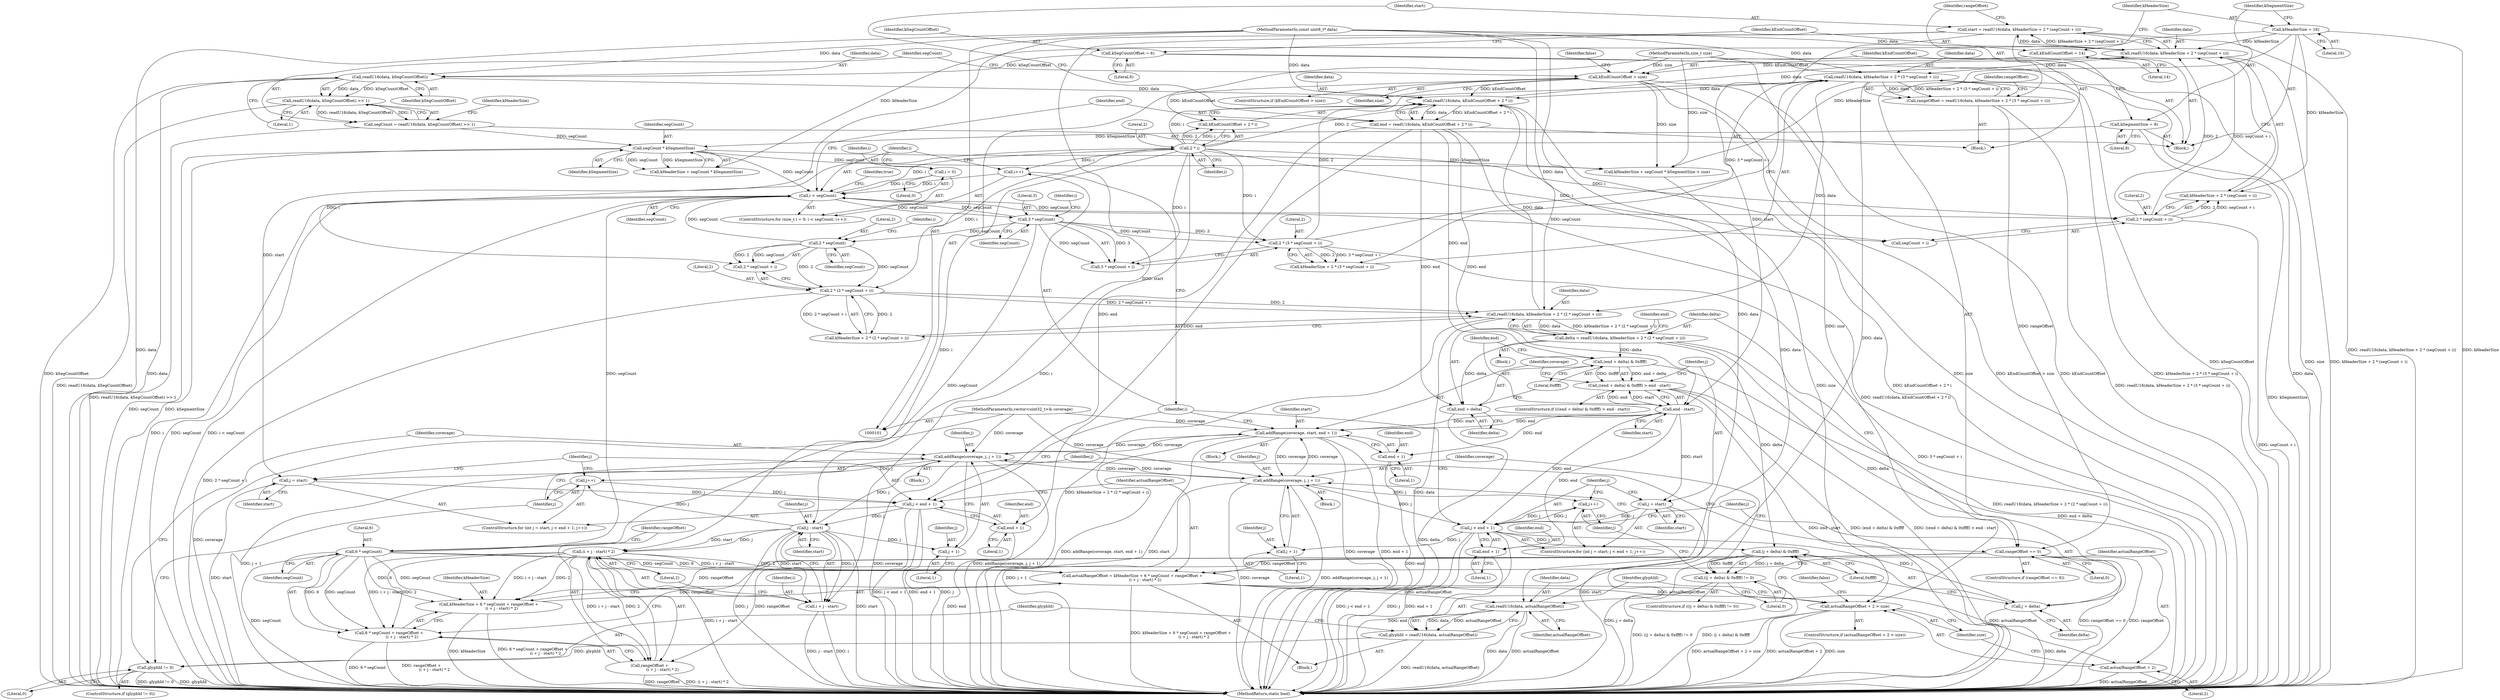 digraph "1_Android_ca8ac8acdad662230ae37998c6c4091bb39402b6_1@integer" {
"1000170" [label="(Call,start = readU16(data, kHeaderSize + 2 * (segCount + i)))"];
"1000172" [label="(Call,readU16(data, kHeaderSize + 2 * (segCount + i)))"];
"1000162" [label="(Call,readU16(data, kEndCountOffset + 2 * i))"];
"1000184" [label="(Call,readU16(data, kHeaderSize + 2 * (3 * segCount + i)))"];
"1000103" [label="(MethodParameterIn,const uint8_t* data)"];
"1000188" [label="(Call,2 * (3 * segCount + i))"];
"1000191" [label="(Call,3 * segCount)"];
"1000153" [label="(Call,i < segCount)"];
"1000150" [label="(Call,i = 0)"];
"1000156" [label="(Call,i++)"];
"1000166" [label="(Call,2 * i)"];
"1000141" [label="(Call,segCount * kSegmentSize)"];
"1000130" [label="(Call,segCount = readU16(data, kSegCountOffset) >> 1)"];
"1000132" [label="(Call,readU16(data, kSegCountOffset) >> 1)"];
"1000133" [label="(Call,readU16(data, kSegCountOffset))"];
"1000107" [label="(Call,kSegCountOffset = 6)"];
"1000119" [label="(Call,kSegmentSize = 8)"];
"1000282" [label="(Call,6 * segCount)"];
"1000210" [label="(Call,2 * segCount)"];
"1000306" [label="(Call,readU16(data, actualRangeOffset))"];
"1000277" [label="(Call,actualRangeOffset = kHeaderSize + 6 * segCount + rangeOffset +\n                     (i + j - start) * 2)"];
"1000196" [label="(Call,rangeOffset == 0)"];
"1000182" [label="(Call,rangeOffset = readU16(data, kHeaderSize + 2 * (3 * segCount + i)))"];
"1000287" [label="(Call,(i + j - start) * 2)"];
"1000290" [label="(Call,j - start)"];
"1000268" [label="(Call,j < end + 1)"];
"1000273" [label="(Call,j++)"];
"1000314" [label="(Call,addRange(coverage, j, j + 1))"];
"1000225" [label="(Call,addRange(coverage, start, end + 1))"];
"1000255" [label="(Call,addRange(coverage, j, j + 1))"];
"1000102" [label="(MethodParameterIn,vector<uint32_t>& coverage)"];
"1000238" [label="(Call,j < end + 1)"];
"1000235" [label="(Call,j = start)"];
"1000221" [label="(Call,end - start)"];
"1000160" [label="(Call,end = readU16(data, kEndCountOffset + 2 * i))"];
"1000170" [label="(Call,start = readU16(data, kHeaderSize + 2 * (segCount + i)))"];
"1000243" [label="(Call,j++)"];
"1000265" [label="(Call,j = start)"];
"1000203" [label="(Call,readU16(data, kHeaderSize + 2 * (2 * segCount + i)))"];
"1000207" [label="(Call,2 * (2 * segCount + i))"];
"1000123" [label="(Call,kEndCountOffset > size)"];
"1000111" [label="(Call,kEndCountOffset = 14)"];
"1000104" [label="(MethodParameterIn,size_t size)"];
"1000115" [label="(Call,kHeaderSize = 16)"];
"1000176" [label="(Call,2 * (segCount + i))"];
"1000215" [label="(Call,((end + delta) & 0xffff) > end - start)"];
"1000248" [label="(Call,(j + delta) & 0xffff)"];
"1000247" [label="(Call,((j + delta) & 0xffff) != 0)"];
"1000249" [label="(Call,j + delta)"];
"1000258" [label="(Call,j + 1)"];
"1000295" [label="(Call,actualRangeOffset + 2 > size)"];
"1000296" [label="(Call,actualRangeOffset + 2)"];
"1000216" [label="(Call,(end + delta) & 0xffff)"];
"1000217" [label="(Call,end + delta)"];
"1000270" [label="(Call,end + 1)"];
"1000279" [label="(Call,kHeaderSize + 6 * segCount + rangeOffset +\n                     (i + j - start) * 2)"];
"1000281" [label="(Call,6 * segCount + rangeOffset +\n                     (i + j - start) * 2)"];
"1000285" [label="(Call,rangeOffset +\n                     (i + j - start) * 2)"];
"1000201" [label="(Call,delta = readU16(data, kHeaderSize + 2 * (2 * segCount + i)))"];
"1000304" [label="(Call,glyphId = readU16(data, actualRangeOffset))"];
"1000310" [label="(Call,glyphId != 0)"];
"1000288" [label="(Call,i + j - start)"];
"1000317" [label="(Call,j + 1)"];
"1000228" [label="(Call,end + 1)"];
"1000240" [label="(Call,end + 1)"];
"1000281" [label="(Call,6 * segCount + rangeOffset +\n                     (i + j - start) * 2)"];
"1000321" [label="(Identifier,true)"];
"1000222" [label="(Identifier,end)"];
"1000273" [label="(Call,j++)"];
"1000188" [label="(Call,2 * (3 * segCount + i))"];
"1000312" [label="(Literal,0)"];
"1000240" [label="(Call,end + 1)"];
"1000116" [label="(Identifier,kHeaderSize)"];
"1000192" [label="(Literal,3)"];
"1000183" [label="(Identifier,rangeOffset)"];
"1000266" [label="(Identifier,j)"];
"1000205" [label="(Call,kHeaderSize + 2 * (2 * segCount + i))"];
"1000219" [label="(Identifier,delta)"];
"1000291" [label="(Identifier,j)"];
"1000199" [label="(Block,)"];
"1000310" [label="(Call,glyphId != 0)"];
"1000194" [label="(Identifier,i)"];
"1000186" [label="(Call,kHeaderSize + 2 * (3 * segCount + i))"];
"1000109" [label="(Literal,6)"];
"1000285" [label="(Call,rangeOffset +\n                     (i + j - start) * 2)"];
"1000105" [label="(Block,)"];
"1000235" [label="(Call,j = start)"];
"1000125" [label="(Identifier,size)"];
"1000257" [label="(Identifier,j)"];
"1000302" [label="(Identifier,false)"];
"1000208" [label="(Literal,2)"];
"1000133" [label="(Call,readU16(data, kSegCountOffset))"];
"1000119" [label="(Call,kSegmentSize = 8)"];
"1000134" [label="(Identifier,data)"];
"1000166" [label="(Call,2 * i)"];
"1000202" [label="(Identifier,delta)"];
"1000270" [label="(Call,end + 1)"];
"1000140" [label="(Identifier,kHeaderSize)"];
"1000128" [label="(Identifier,false)"];
"1000309" [label="(ControlStructure,if (glyphId != 0))"];
"1000227" [label="(Identifier,start)"];
"1000287" [label="(Call,(i + j - start) * 2)"];
"1000172" [label="(Call,readU16(data, kHeaderSize + 2 * (segCount + i)))"];
"1000290" [label="(Call,j - start)"];
"1000271" [label="(Identifier,end)"];
"1000311" [label="(Identifier,glyphId)"];
"1000211" [label="(Literal,2)"];
"1000256" [label="(Identifier,coverage)"];
"1000143" [label="(Identifier,kSegmentSize)"];
"1000230" [label="(Literal,1)"];
"1000250" [label="(Identifier,j)"];
"1000280" [label="(Identifier,kHeaderSize)"];
"1000132" [label="(Call,readU16(data, kSegCountOffset) >> 1)"];
"1000304" [label="(Call,glyphId = readU16(data, actualRangeOffset))"];
"1000314" [label="(Call,addRange(coverage, j, j + 1))"];
"1000293" [label="(Literal,2)"];
"1000131" [label="(Identifier,segCount)"];
"1000258" [label="(Call,j + 1)"];
"1000292" [label="(Identifier,start)"];
"1000282" [label="(Call,6 * segCount)"];
"1000263" [label="(ControlStructure,for (int j = start; j < end + 1; j++))"];
"1000269" [label="(Identifier,j)"];
"1000239" [label="(Identifier,j)"];
"1000241" [label="(Identifier,end)"];
"1000151" [label="(Identifier,i)"];
"1000121" [label="(Literal,8)"];
"1000255" [label="(Call,addRange(coverage, j, j + 1))"];
"1000286" [label="(Identifier,rangeOffset)"];
"1000318" [label="(Identifier,j)"];
"1000246" [label="(ControlStructure,if (((j + delta) & 0xffff) != 0))"];
"1000113" [label="(Literal,14)"];
"1000316" [label="(Identifier,j)"];
"1000289" [label="(Identifier,i)"];
"1000223" [label="(Identifier,start)"];
"1000322" [label="(MethodReturn,static bool)"];
"1000185" [label="(Identifier,data)"];
"1000249" [label="(Call,j + delta)"];
"1000117" [label="(Literal,16)"];
"1000274" [label="(Identifier,j)"];
"1000162" [label="(Call,readU16(data, kEndCountOffset + 2 * i))"];
"1000111" [label="(Call,kEndCountOffset = 14)"];
"1000135" [label="(Identifier,kSegCountOffset)"];
"1000217" [label="(Call,end + delta)"];
"1000108" [label="(Identifier,kSegCountOffset)"];
"1000204" [label="(Identifier,data)"];
"1000294" [label="(ControlStructure,if (actualRangeOffset + 2 > size))"];
"1000215" [label="(Call,((end + delta) & 0xffff) > end - start)"];
"1000308" [label="(Identifier,actualRangeOffset)"];
"1000104" [label="(MethodParameterIn,size_t size)"];
"1000164" [label="(Call,kEndCountOffset + 2 * i)"];
"1000171" [label="(Identifier,start)"];
"1000267" [label="(Identifier,start)"];
"1000163" [label="(Identifier,data)"];
"1000243" [label="(Call,j++)"];
"1000288" [label="(Call,i + j - start)"];
"1000317" [label="(Call,j + 1)"];
"1000177" [label="(Literal,2)"];
"1000284" [label="(Identifier,segCount)"];
"1000216" [label="(Call,(end + delta) & 0xffff)"];
"1000242" [label="(Literal,1)"];
"1000244" [label="(Identifier,j)"];
"1000306" [label="(Call,readU16(data, actualRangeOffset))"];
"1000168" [label="(Identifier,i)"];
"1000233" [label="(ControlStructure,for (int j = start; j < end + 1; j++))"];
"1000238" [label="(Call,j < end + 1)"];
"1000190" [label="(Call,3 * segCount + i)"];
"1000170" [label="(Call,start = readU16(data, kHeaderSize + 2 * (segCount + i)))"];
"1000112" [label="(Identifier,kEndCountOffset)"];
"1000254" [label="(Block,)"];
"1000248" [label="(Call,(j + delta) & 0xffff)"];
"1000174" [label="(Call,kHeaderSize + 2 * (segCount + i))"];
"1000158" [label="(Block,)"];
"1000193" [label="(Identifier,segCount)"];
"1000178" [label="(Call,segCount + i)"];
"1000124" [label="(Identifier,kEndCountOffset)"];
"1000138" [label="(Call,kHeaderSize + segCount * kSegmentSize > size)"];
"1000272" [label="(Literal,1)"];
"1000142" [label="(Identifier,segCount)"];
"1000295" [label="(Call,actualRangeOffset + 2 > size)"];
"1000251" [label="(Identifier,delta)"];
"1000298" [label="(Literal,2)"];
"1000226" [label="(Identifier,coverage)"];
"1000115" [label="(Call,kHeaderSize = 16)"];
"1000176" [label="(Call,2 * (segCount + i))"];
"1000299" [label="(Identifier,size)"];
"1000283" [label="(Literal,6)"];
"1000203" [label="(Call,readU16(data, kHeaderSize + 2 * (2 * segCount + i)))"];
"1000210" [label="(Call,2 * segCount)"];
"1000236" [label="(Identifier,j)"];
"1000278" [label="(Identifier,actualRangeOffset)"];
"1000120" [label="(Identifier,kSegmentSize)"];
"1000161" [label="(Identifier,end)"];
"1000150" [label="(Call,i = 0)"];
"1000139" [label="(Call,kHeaderSize + segCount * kSegmentSize)"];
"1000122" [label="(ControlStructure,if (kEndCountOffset > size))"];
"1000253" [label="(Literal,0)"];
"1000305" [label="(Identifier,glyphId)"];
"1000201" [label="(Call,delta = readU16(data, kHeaderSize + 2 * (2 * segCount + i)))"];
"1000167" [label="(Literal,2)"];
"1000296" [label="(Call,actualRangeOffset + 2)"];
"1000268" [label="(Call,j < end + 1)"];
"1000265" [label="(Call,j = start)"];
"1000307" [label="(Identifier,data)"];
"1000220" [label="(Literal,0xffff)"];
"1000319" [label="(Literal,1)"];
"1000103" [label="(MethodParameterIn,const uint8_t* data)"];
"1000153" [label="(Call,i < segCount)"];
"1000197" [label="(Identifier,rangeOffset)"];
"1000313" [label="(Block,)"];
"1000209" [label="(Call,2 * segCount + i)"];
"1000157" [label="(Identifier,i)"];
"1000123" [label="(Call,kEndCountOffset > size)"];
"1000136" [label="(Literal,1)"];
"1000107" [label="(Call,kSegCountOffset = 6)"];
"1000155" [label="(Identifier,segCount)"];
"1000252" [label="(Literal,0xffff)"];
"1000212" [label="(Identifier,segCount)"];
"1000148" [label="(ControlStructure,for (size_t i = 0; i < segCount; i++))"];
"1000184" [label="(Call,readU16(data, kHeaderSize + 2 * (3 * segCount + i)))"];
"1000218" [label="(Identifier,end)"];
"1000207" [label="(Call,2 * (2 * segCount + i))"];
"1000221" [label="(Call,end - start)"];
"1000214" [label="(ControlStructure,if (((end + delta) & 0xffff) > end - start))"];
"1000315" [label="(Identifier,coverage)"];
"1000229" [label="(Identifier,end)"];
"1000102" [label="(MethodParameterIn,vector<uint32_t>& coverage)"];
"1000228" [label="(Call,end + 1)"];
"1000152" [label="(Literal,0)"];
"1000196" [label="(Call,rangeOffset == 0)"];
"1000237" [label="(Identifier,start)"];
"1000189" [label="(Literal,2)"];
"1000225" [label="(Call,addRange(coverage, start, end + 1))"];
"1000195" [label="(ControlStructure,if (rangeOffset == 0))"];
"1000275" [label="(Block,)"];
"1000141" [label="(Call,segCount * kSegmentSize)"];
"1000247" [label="(Call,((j + delta) & 0xffff) != 0)"];
"1000173" [label="(Identifier,data)"];
"1000259" [label="(Identifier,j)"];
"1000182" [label="(Call,rangeOffset = readU16(data, kHeaderSize + 2 * (3 * segCount + i)))"];
"1000156" [label="(Call,i++)"];
"1000224" [label="(Block,)"];
"1000279" [label="(Call,kHeaderSize + 6 * segCount + rangeOffset +\n                     (i + j - start) * 2)"];
"1000198" [label="(Literal,0)"];
"1000191" [label="(Call,3 * segCount)"];
"1000297" [label="(Identifier,actualRangeOffset)"];
"1000160" [label="(Call,end = readU16(data, kEndCountOffset + 2 * i))"];
"1000130" [label="(Call,segCount = readU16(data, kSegCountOffset) >> 1)"];
"1000260" [label="(Literal,1)"];
"1000213" [label="(Identifier,i)"];
"1000154" [label="(Identifier,i)"];
"1000277" [label="(Call,actualRangeOffset = kHeaderSize + 6 * segCount + rangeOffset +\n                     (i + j - start) * 2)"];
"1000170" -> "1000158"  [label="AST: "];
"1000170" -> "1000172"  [label="CFG: "];
"1000171" -> "1000170"  [label="AST: "];
"1000172" -> "1000170"  [label="AST: "];
"1000183" -> "1000170"  [label="CFG: "];
"1000170" -> "1000322"  [label="DDG: readU16(data, kHeaderSize + 2 * (segCount + i))"];
"1000172" -> "1000170"  [label="DDG: data"];
"1000172" -> "1000170"  [label="DDG: kHeaderSize + 2 * (segCount + i)"];
"1000170" -> "1000221"  [label="DDG: start"];
"1000170" -> "1000265"  [label="DDG: start"];
"1000170" -> "1000290"  [label="DDG: start"];
"1000172" -> "1000174"  [label="CFG: "];
"1000173" -> "1000172"  [label="AST: "];
"1000174" -> "1000172"  [label="AST: "];
"1000172" -> "1000322"  [label="DDG: kHeaderSize + 2 * (segCount + i)"];
"1000162" -> "1000172"  [label="DDG: data"];
"1000103" -> "1000172"  [label="DDG: data"];
"1000115" -> "1000172"  [label="DDG: kHeaderSize"];
"1000176" -> "1000172"  [label="DDG: 2"];
"1000176" -> "1000172"  [label="DDG: segCount + i"];
"1000172" -> "1000184"  [label="DDG: data"];
"1000162" -> "1000160"  [label="AST: "];
"1000162" -> "1000164"  [label="CFG: "];
"1000163" -> "1000162"  [label="AST: "];
"1000164" -> "1000162"  [label="AST: "];
"1000160" -> "1000162"  [label="CFG: "];
"1000162" -> "1000322"  [label="DDG: kEndCountOffset + 2 * i"];
"1000162" -> "1000160"  [label="DDG: data"];
"1000162" -> "1000160"  [label="DDG: kEndCountOffset + 2 * i"];
"1000184" -> "1000162"  [label="DDG: data"];
"1000306" -> "1000162"  [label="DDG: data"];
"1000203" -> "1000162"  [label="DDG: data"];
"1000133" -> "1000162"  [label="DDG: data"];
"1000103" -> "1000162"  [label="DDG: data"];
"1000123" -> "1000162"  [label="DDG: kEndCountOffset"];
"1000166" -> "1000162"  [label="DDG: 2"];
"1000166" -> "1000162"  [label="DDG: i"];
"1000184" -> "1000182"  [label="AST: "];
"1000184" -> "1000186"  [label="CFG: "];
"1000185" -> "1000184"  [label="AST: "];
"1000186" -> "1000184"  [label="AST: "];
"1000182" -> "1000184"  [label="CFG: "];
"1000184" -> "1000322"  [label="DDG: data"];
"1000184" -> "1000322"  [label="DDG: kHeaderSize + 2 * (3 * segCount + i)"];
"1000184" -> "1000182"  [label="DDG: data"];
"1000184" -> "1000182"  [label="DDG: kHeaderSize + 2 * (3 * segCount + i)"];
"1000103" -> "1000184"  [label="DDG: data"];
"1000188" -> "1000184"  [label="DDG: 2"];
"1000188" -> "1000184"  [label="DDG: 3 * segCount + i"];
"1000184" -> "1000203"  [label="DDG: data"];
"1000184" -> "1000306"  [label="DDG: data"];
"1000103" -> "1000101"  [label="AST: "];
"1000103" -> "1000322"  [label="DDG: data"];
"1000103" -> "1000133"  [label="DDG: data"];
"1000103" -> "1000203"  [label="DDG: data"];
"1000103" -> "1000306"  [label="DDG: data"];
"1000188" -> "1000186"  [label="AST: "];
"1000188" -> "1000190"  [label="CFG: "];
"1000189" -> "1000188"  [label="AST: "];
"1000190" -> "1000188"  [label="AST: "];
"1000186" -> "1000188"  [label="CFG: "];
"1000188" -> "1000322"  [label="DDG: 3 * segCount + i"];
"1000188" -> "1000186"  [label="DDG: 2"];
"1000188" -> "1000186"  [label="DDG: 3 * segCount + i"];
"1000191" -> "1000188"  [label="DDG: 3"];
"1000191" -> "1000188"  [label="DDG: segCount"];
"1000166" -> "1000188"  [label="DDG: i"];
"1000191" -> "1000190"  [label="AST: "];
"1000191" -> "1000193"  [label="CFG: "];
"1000192" -> "1000191"  [label="AST: "];
"1000193" -> "1000191"  [label="AST: "];
"1000194" -> "1000191"  [label="CFG: "];
"1000191" -> "1000153"  [label="DDG: segCount"];
"1000191" -> "1000190"  [label="DDG: 3"];
"1000191" -> "1000190"  [label="DDG: segCount"];
"1000153" -> "1000191"  [label="DDG: segCount"];
"1000191" -> "1000210"  [label="DDG: segCount"];
"1000191" -> "1000282"  [label="DDG: segCount"];
"1000153" -> "1000148"  [label="AST: "];
"1000153" -> "1000155"  [label="CFG: "];
"1000154" -> "1000153"  [label="AST: "];
"1000155" -> "1000153"  [label="AST: "];
"1000161" -> "1000153"  [label="CFG: "];
"1000321" -> "1000153"  [label="CFG: "];
"1000153" -> "1000322"  [label="DDG: segCount"];
"1000153" -> "1000322"  [label="DDG: i < segCount"];
"1000153" -> "1000322"  [label="DDG: i"];
"1000150" -> "1000153"  [label="DDG: i"];
"1000156" -> "1000153"  [label="DDG: i"];
"1000141" -> "1000153"  [label="DDG: segCount"];
"1000282" -> "1000153"  [label="DDG: segCount"];
"1000210" -> "1000153"  [label="DDG: segCount"];
"1000153" -> "1000166"  [label="DDG: i"];
"1000153" -> "1000176"  [label="DDG: segCount"];
"1000153" -> "1000178"  [label="DDG: segCount"];
"1000150" -> "1000148"  [label="AST: "];
"1000150" -> "1000152"  [label="CFG: "];
"1000151" -> "1000150"  [label="AST: "];
"1000152" -> "1000150"  [label="AST: "];
"1000154" -> "1000150"  [label="CFG: "];
"1000156" -> "1000148"  [label="AST: "];
"1000156" -> "1000157"  [label="CFG: "];
"1000157" -> "1000156"  [label="AST: "];
"1000154" -> "1000156"  [label="CFG: "];
"1000166" -> "1000156"  [label="DDG: i"];
"1000166" -> "1000164"  [label="AST: "];
"1000166" -> "1000168"  [label="CFG: "];
"1000167" -> "1000166"  [label="AST: "];
"1000168" -> "1000166"  [label="AST: "];
"1000164" -> "1000166"  [label="CFG: "];
"1000166" -> "1000164"  [label="DDG: 2"];
"1000166" -> "1000164"  [label="DDG: i"];
"1000166" -> "1000176"  [label="DDG: i"];
"1000166" -> "1000178"  [label="DDG: i"];
"1000166" -> "1000190"  [label="DDG: i"];
"1000166" -> "1000207"  [label="DDG: i"];
"1000166" -> "1000209"  [label="DDG: i"];
"1000166" -> "1000287"  [label="DDG: i"];
"1000166" -> "1000288"  [label="DDG: i"];
"1000141" -> "1000139"  [label="AST: "];
"1000141" -> "1000143"  [label="CFG: "];
"1000142" -> "1000141"  [label="AST: "];
"1000143" -> "1000141"  [label="AST: "];
"1000139" -> "1000141"  [label="CFG: "];
"1000141" -> "1000322"  [label="DDG: segCount"];
"1000141" -> "1000322"  [label="DDG: kSegmentSize"];
"1000141" -> "1000138"  [label="DDG: segCount"];
"1000141" -> "1000138"  [label="DDG: kSegmentSize"];
"1000141" -> "1000139"  [label="DDG: segCount"];
"1000141" -> "1000139"  [label="DDG: kSegmentSize"];
"1000130" -> "1000141"  [label="DDG: segCount"];
"1000119" -> "1000141"  [label="DDG: kSegmentSize"];
"1000130" -> "1000105"  [label="AST: "];
"1000130" -> "1000132"  [label="CFG: "];
"1000131" -> "1000130"  [label="AST: "];
"1000132" -> "1000130"  [label="AST: "];
"1000140" -> "1000130"  [label="CFG: "];
"1000130" -> "1000322"  [label="DDG: readU16(data, kSegCountOffset) >> 1"];
"1000132" -> "1000130"  [label="DDG: readU16(data, kSegCountOffset)"];
"1000132" -> "1000130"  [label="DDG: 1"];
"1000132" -> "1000136"  [label="CFG: "];
"1000133" -> "1000132"  [label="AST: "];
"1000136" -> "1000132"  [label="AST: "];
"1000132" -> "1000322"  [label="DDG: readU16(data, kSegCountOffset)"];
"1000133" -> "1000132"  [label="DDG: data"];
"1000133" -> "1000132"  [label="DDG: kSegCountOffset"];
"1000133" -> "1000135"  [label="CFG: "];
"1000134" -> "1000133"  [label="AST: "];
"1000135" -> "1000133"  [label="AST: "];
"1000136" -> "1000133"  [label="CFG: "];
"1000133" -> "1000322"  [label="DDG: data"];
"1000133" -> "1000322"  [label="DDG: kSegCountOffset"];
"1000107" -> "1000133"  [label="DDG: kSegCountOffset"];
"1000107" -> "1000105"  [label="AST: "];
"1000107" -> "1000109"  [label="CFG: "];
"1000108" -> "1000107"  [label="AST: "];
"1000109" -> "1000107"  [label="AST: "];
"1000112" -> "1000107"  [label="CFG: "];
"1000107" -> "1000322"  [label="DDG: kSegCountOffset"];
"1000119" -> "1000105"  [label="AST: "];
"1000119" -> "1000121"  [label="CFG: "];
"1000120" -> "1000119"  [label="AST: "];
"1000121" -> "1000119"  [label="AST: "];
"1000124" -> "1000119"  [label="CFG: "];
"1000119" -> "1000322"  [label="DDG: kSegmentSize"];
"1000282" -> "1000281"  [label="AST: "];
"1000282" -> "1000284"  [label="CFG: "];
"1000283" -> "1000282"  [label="AST: "];
"1000284" -> "1000282"  [label="AST: "];
"1000286" -> "1000282"  [label="CFG: "];
"1000282" -> "1000322"  [label="DDG: segCount"];
"1000282" -> "1000277"  [label="DDG: 6"];
"1000282" -> "1000277"  [label="DDG: segCount"];
"1000282" -> "1000279"  [label="DDG: 6"];
"1000282" -> "1000279"  [label="DDG: segCount"];
"1000282" -> "1000281"  [label="DDG: 6"];
"1000282" -> "1000281"  [label="DDG: segCount"];
"1000210" -> "1000209"  [label="AST: "];
"1000210" -> "1000212"  [label="CFG: "];
"1000211" -> "1000210"  [label="AST: "];
"1000212" -> "1000210"  [label="AST: "];
"1000213" -> "1000210"  [label="CFG: "];
"1000210" -> "1000207"  [label="DDG: 2"];
"1000210" -> "1000207"  [label="DDG: segCount"];
"1000210" -> "1000209"  [label="DDG: 2"];
"1000210" -> "1000209"  [label="DDG: segCount"];
"1000306" -> "1000304"  [label="AST: "];
"1000306" -> "1000308"  [label="CFG: "];
"1000307" -> "1000306"  [label="AST: "];
"1000308" -> "1000306"  [label="AST: "];
"1000304" -> "1000306"  [label="CFG: "];
"1000306" -> "1000322"  [label="DDG: data"];
"1000306" -> "1000322"  [label="DDG: actualRangeOffset"];
"1000306" -> "1000304"  [label="DDG: data"];
"1000306" -> "1000304"  [label="DDG: actualRangeOffset"];
"1000277" -> "1000306"  [label="DDG: actualRangeOffset"];
"1000277" -> "1000275"  [label="AST: "];
"1000277" -> "1000279"  [label="CFG: "];
"1000278" -> "1000277"  [label="AST: "];
"1000279" -> "1000277"  [label="AST: "];
"1000297" -> "1000277"  [label="CFG: "];
"1000277" -> "1000322"  [label="DDG: kHeaderSize + 6 * segCount + rangeOffset +\n                     (i + j - start) * 2"];
"1000196" -> "1000277"  [label="DDG: rangeOffset"];
"1000287" -> "1000277"  [label="DDG: i + j - start"];
"1000287" -> "1000277"  [label="DDG: 2"];
"1000277" -> "1000295"  [label="DDG: actualRangeOffset"];
"1000277" -> "1000296"  [label="DDG: actualRangeOffset"];
"1000196" -> "1000195"  [label="AST: "];
"1000196" -> "1000198"  [label="CFG: "];
"1000197" -> "1000196"  [label="AST: "];
"1000198" -> "1000196"  [label="AST: "];
"1000202" -> "1000196"  [label="CFG: "];
"1000266" -> "1000196"  [label="CFG: "];
"1000196" -> "1000322"  [label="DDG: rangeOffset"];
"1000196" -> "1000322"  [label="DDG: rangeOffset == 0"];
"1000182" -> "1000196"  [label="DDG: rangeOffset"];
"1000196" -> "1000279"  [label="DDG: rangeOffset"];
"1000196" -> "1000281"  [label="DDG: rangeOffset"];
"1000196" -> "1000285"  [label="DDG: rangeOffset"];
"1000182" -> "1000158"  [label="AST: "];
"1000183" -> "1000182"  [label="AST: "];
"1000197" -> "1000182"  [label="CFG: "];
"1000182" -> "1000322"  [label="DDG: readU16(data, kHeaderSize + 2 * (3 * segCount + i))"];
"1000287" -> "1000285"  [label="AST: "];
"1000287" -> "1000293"  [label="CFG: "];
"1000288" -> "1000287"  [label="AST: "];
"1000293" -> "1000287"  [label="AST: "];
"1000285" -> "1000287"  [label="CFG: "];
"1000287" -> "1000322"  [label="DDG: i + j - start"];
"1000287" -> "1000279"  [label="DDG: i + j - start"];
"1000287" -> "1000279"  [label="DDG: 2"];
"1000287" -> "1000281"  [label="DDG: i + j - start"];
"1000287" -> "1000281"  [label="DDG: 2"];
"1000287" -> "1000285"  [label="DDG: i + j - start"];
"1000287" -> "1000285"  [label="DDG: 2"];
"1000290" -> "1000287"  [label="DDG: j"];
"1000290" -> "1000287"  [label="DDG: start"];
"1000290" -> "1000288"  [label="AST: "];
"1000290" -> "1000292"  [label="CFG: "];
"1000291" -> "1000290"  [label="AST: "];
"1000292" -> "1000290"  [label="AST: "];
"1000288" -> "1000290"  [label="CFG: "];
"1000290" -> "1000322"  [label="DDG: j"];
"1000290" -> "1000322"  [label="DDG: start"];
"1000290" -> "1000273"  [label="DDG: j"];
"1000290" -> "1000288"  [label="DDG: j"];
"1000290" -> "1000288"  [label="DDG: start"];
"1000268" -> "1000290"  [label="DDG: j"];
"1000290" -> "1000314"  [label="DDG: j"];
"1000290" -> "1000317"  [label="DDG: j"];
"1000268" -> "1000263"  [label="AST: "];
"1000268" -> "1000270"  [label="CFG: "];
"1000269" -> "1000268"  [label="AST: "];
"1000270" -> "1000268"  [label="AST: "];
"1000278" -> "1000268"  [label="CFG: "];
"1000157" -> "1000268"  [label="CFG: "];
"1000268" -> "1000322"  [label="DDG: j"];
"1000268" -> "1000322"  [label="DDG: j < end + 1"];
"1000268" -> "1000322"  [label="DDG: end + 1"];
"1000273" -> "1000268"  [label="DDG: j"];
"1000265" -> "1000268"  [label="DDG: j"];
"1000160" -> "1000268"  [label="DDG: end"];
"1000273" -> "1000263"  [label="AST: "];
"1000273" -> "1000274"  [label="CFG: "];
"1000274" -> "1000273"  [label="AST: "];
"1000269" -> "1000273"  [label="CFG: "];
"1000314" -> "1000273"  [label="DDG: j"];
"1000314" -> "1000313"  [label="AST: "];
"1000314" -> "1000317"  [label="CFG: "];
"1000315" -> "1000314"  [label="AST: "];
"1000316" -> "1000314"  [label="AST: "];
"1000317" -> "1000314"  [label="AST: "];
"1000274" -> "1000314"  [label="CFG: "];
"1000314" -> "1000322"  [label="DDG: coverage"];
"1000314" -> "1000322"  [label="DDG: addRange(coverage, j, j + 1)"];
"1000314" -> "1000322"  [label="DDG: j + 1"];
"1000314" -> "1000225"  [label="DDG: coverage"];
"1000314" -> "1000255"  [label="DDG: coverage"];
"1000225" -> "1000314"  [label="DDG: coverage"];
"1000255" -> "1000314"  [label="DDG: coverage"];
"1000102" -> "1000314"  [label="DDG: coverage"];
"1000225" -> "1000224"  [label="AST: "];
"1000225" -> "1000228"  [label="CFG: "];
"1000226" -> "1000225"  [label="AST: "];
"1000227" -> "1000225"  [label="AST: "];
"1000228" -> "1000225"  [label="AST: "];
"1000157" -> "1000225"  [label="CFG: "];
"1000225" -> "1000322"  [label="DDG: addRange(coverage, start, end + 1)"];
"1000225" -> "1000322"  [label="DDG: start"];
"1000225" -> "1000322"  [label="DDG: coverage"];
"1000225" -> "1000322"  [label="DDG: end + 1"];
"1000255" -> "1000225"  [label="DDG: coverage"];
"1000102" -> "1000225"  [label="DDG: coverage"];
"1000221" -> "1000225"  [label="DDG: start"];
"1000221" -> "1000225"  [label="DDG: end"];
"1000225" -> "1000255"  [label="DDG: coverage"];
"1000255" -> "1000254"  [label="AST: "];
"1000255" -> "1000258"  [label="CFG: "];
"1000256" -> "1000255"  [label="AST: "];
"1000257" -> "1000255"  [label="AST: "];
"1000258" -> "1000255"  [label="AST: "];
"1000244" -> "1000255"  [label="CFG: "];
"1000255" -> "1000322"  [label="DDG: addRange(coverage, j, j + 1)"];
"1000255" -> "1000322"  [label="DDG: j + 1"];
"1000255" -> "1000322"  [label="DDG: coverage"];
"1000255" -> "1000243"  [label="DDG: j"];
"1000102" -> "1000255"  [label="DDG: coverage"];
"1000238" -> "1000255"  [label="DDG: j"];
"1000102" -> "1000101"  [label="AST: "];
"1000102" -> "1000322"  [label="DDG: coverage"];
"1000238" -> "1000233"  [label="AST: "];
"1000238" -> "1000240"  [label="CFG: "];
"1000239" -> "1000238"  [label="AST: "];
"1000240" -> "1000238"  [label="AST: "];
"1000250" -> "1000238"  [label="CFG: "];
"1000157" -> "1000238"  [label="CFG: "];
"1000238" -> "1000322"  [label="DDG: j"];
"1000238" -> "1000322"  [label="DDG: end + 1"];
"1000238" -> "1000322"  [label="DDG: j < end + 1"];
"1000235" -> "1000238"  [label="DDG: j"];
"1000243" -> "1000238"  [label="DDG: j"];
"1000221" -> "1000238"  [label="DDG: end"];
"1000238" -> "1000243"  [label="DDG: j"];
"1000238" -> "1000248"  [label="DDG: j"];
"1000238" -> "1000249"  [label="DDG: j"];
"1000238" -> "1000258"  [label="DDG: j"];
"1000235" -> "1000233"  [label="AST: "];
"1000235" -> "1000237"  [label="CFG: "];
"1000236" -> "1000235"  [label="AST: "];
"1000237" -> "1000235"  [label="AST: "];
"1000239" -> "1000235"  [label="CFG: "];
"1000235" -> "1000322"  [label="DDG: start"];
"1000221" -> "1000235"  [label="DDG: start"];
"1000221" -> "1000215"  [label="AST: "];
"1000221" -> "1000223"  [label="CFG: "];
"1000222" -> "1000221"  [label="AST: "];
"1000223" -> "1000221"  [label="AST: "];
"1000215" -> "1000221"  [label="CFG: "];
"1000221" -> "1000215"  [label="DDG: end"];
"1000221" -> "1000215"  [label="DDG: start"];
"1000160" -> "1000221"  [label="DDG: end"];
"1000221" -> "1000228"  [label="DDG: end"];
"1000221" -> "1000240"  [label="DDG: end"];
"1000160" -> "1000158"  [label="AST: "];
"1000161" -> "1000160"  [label="AST: "];
"1000171" -> "1000160"  [label="CFG: "];
"1000160" -> "1000322"  [label="DDG: readU16(data, kEndCountOffset + 2 * i)"];
"1000160" -> "1000216"  [label="DDG: end"];
"1000160" -> "1000217"  [label="DDG: end"];
"1000160" -> "1000270"  [label="DDG: end"];
"1000243" -> "1000233"  [label="AST: "];
"1000243" -> "1000244"  [label="CFG: "];
"1000244" -> "1000243"  [label="AST: "];
"1000239" -> "1000243"  [label="CFG: "];
"1000265" -> "1000263"  [label="AST: "];
"1000265" -> "1000267"  [label="CFG: "];
"1000266" -> "1000265"  [label="AST: "];
"1000267" -> "1000265"  [label="AST: "];
"1000269" -> "1000265"  [label="CFG: "];
"1000265" -> "1000322"  [label="DDG: start"];
"1000203" -> "1000201"  [label="AST: "];
"1000203" -> "1000205"  [label="CFG: "];
"1000204" -> "1000203"  [label="AST: "];
"1000205" -> "1000203"  [label="AST: "];
"1000201" -> "1000203"  [label="CFG: "];
"1000203" -> "1000322"  [label="DDG: kHeaderSize + 2 * (2 * segCount + i)"];
"1000203" -> "1000322"  [label="DDG: data"];
"1000203" -> "1000201"  [label="DDG: data"];
"1000203" -> "1000201"  [label="DDG: kHeaderSize + 2 * (2 * segCount + i)"];
"1000207" -> "1000203"  [label="DDG: 2"];
"1000207" -> "1000203"  [label="DDG: 2 * segCount + i"];
"1000207" -> "1000205"  [label="AST: "];
"1000207" -> "1000209"  [label="CFG: "];
"1000208" -> "1000207"  [label="AST: "];
"1000209" -> "1000207"  [label="AST: "];
"1000205" -> "1000207"  [label="CFG: "];
"1000207" -> "1000322"  [label="DDG: 2 * segCount + i"];
"1000207" -> "1000205"  [label="DDG: 2"];
"1000207" -> "1000205"  [label="DDG: 2 * segCount + i"];
"1000123" -> "1000122"  [label="AST: "];
"1000123" -> "1000125"  [label="CFG: "];
"1000124" -> "1000123"  [label="AST: "];
"1000125" -> "1000123"  [label="AST: "];
"1000128" -> "1000123"  [label="CFG: "];
"1000131" -> "1000123"  [label="CFG: "];
"1000123" -> "1000322"  [label="DDG: size"];
"1000123" -> "1000322"  [label="DDG: kEndCountOffset > size"];
"1000123" -> "1000322"  [label="DDG: kEndCountOffset"];
"1000111" -> "1000123"  [label="DDG: kEndCountOffset"];
"1000104" -> "1000123"  [label="DDG: size"];
"1000123" -> "1000138"  [label="DDG: size"];
"1000123" -> "1000164"  [label="DDG: kEndCountOffset"];
"1000111" -> "1000105"  [label="AST: "];
"1000111" -> "1000113"  [label="CFG: "];
"1000112" -> "1000111"  [label="AST: "];
"1000113" -> "1000111"  [label="AST: "];
"1000116" -> "1000111"  [label="CFG: "];
"1000104" -> "1000101"  [label="AST: "];
"1000104" -> "1000322"  [label="DDG: size"];
"1000104" -> "1000138"  [label="DDG: size"];
"1000104" -> "1000295"  [label="DDG: size"];
"1000115" -> "1000105"  [label="AST: "];
"1000115" -> "1000117"  [label="CFG: "];
"1000116" -> "1000115"  [label="AST: "];
"1000117" -> "1000115"  [label="AST: "];
"1000120" -> "1000115"  [label="CFG: "];
"1000115" -> "1000322"  [label="DDG: kHeaderSize"];
"1000115" -> "1000138"  [label="DDG: kHeaderSize"];
"1000115" -> "1000139"  [label="DDG: kHeaderSize"];
"1000115" -> "1000174"  [label="DDG: kHeaderSize"];
"1000176" -> "1000174"  [label="AST: "];
"1000176" -> "1000178"  [label="CFG: "];
"1000177" -> "1000176"  [label="AST: "];
"1000178" -> "1000176"  [label="AST: "];
"1000174" -> "1000176"  [label="CFG: "];
"1000176" -> "1000322"  [label="DDG: segCount + i"];
"1000176" -> "1000174"  [label="DDG: 2"];
"1000176" -> "1000174"  [label="DDG: segCount + i"];
"1000215" -> "1000214"  [label="AST: "];
"1000216" -> "1000215"  [label="AST: "];
"1000226" -> "1000215"  [label="CFG: "];
"1000236" -> "1000215"  [label="CFG: "];
"1000215" -> "1000322"  [label="DDG: end - start"];
"1000215" -> "1000322"  [label="DDG: (end + delta) & 0xffff"];
"1000215" -> "1000322"  [label="DDG: ((end + delta) & 0xffff) > end - start"];
"1000216" -> "1000215"  [label="DDG: end + delta"];
"1000216" -> "1000215"  [label="DDG: 0xffff"];
"1000248" -> "1000247"  [label="AST: "];
"1000248" -> "1000252"  [label="CFG: "];
"1000249" -> "1000248"  [label="AST: "];
"1000252" -> "1000248"  [label="AST: "];
"1000253" -> "1000248"  [label="CFG: "];
"1000248" -> "1000322"  [label="DDG: j + delta"];
"1000248" -> "1000247"  [label="DDG: j + delta"];
"1000248" -> "1000247"  [label="DDG: 0xffff"];
"1000201" -> "1000248"  [label="DDG: delta"];
"1000247" -> "1000246"  [label="AST: "];
"1000247" -> "1000253"  [label="CFG: "];
"1000253" -> "1000247"  [label="AST: "];
"1000256" -> "1000247"  [label="CFG: "];
"1000244" -> "1000247"  [label="CFG: "];
"1000247" -> "1000322"  [label="DDG: (j + delta) & 0xffff"];
"1000247" -> "1000322"  [label="DDG: ((j + delta) & 0xffff) != 0"];
"1000249" -> "1000251"  [label="CFG: "];
"1000250" -> "1000249"  [label="AST: "];
"1000251" -> "1000249"  [label="AST: "];
"1000252" -> "1000249"  [label="CFG: "];
"1000249" -> "1000322"  [label="DDG: delta"];
"1000201" -> "1000249"  [label="DDG: delta"];
"1000258" -> "1000260"  [label="CFG: "];
"1000259" -> "1000258"  [label="AST: "];
"1000260" -> "1000258"  [label="AST: "];
"1000295" -> "1000294"  [label="AST: "];
"1000295" -> "1000299"  [label="CFG: "];
"1000296" -> "1000295"  [label="AST: "];
"1000299" -> "1000295"  [label="AST: "];
"1000302" -> "1000295"  [label="CFG: "];
"1000305" -> "1000295"  [label="CFG: "];
"1000295" -> "1000322"  [label="DDG: actualRangeOffset + 2"];
"1000295" -> "1000322"  [label="DDG: size"];
"1000295" -> "1000322"  [label="DDG: actualRangeOffset + 2 > size"];
"1000138" -> "1000295"  [label="DDG: size"];
"1000296" -> "1000298"  [label="CFG: "];
"1000297" -> "1000296"  [label="AST: "];
"1000298" -> "1000296"  [label="AST: "];
"1000299" -> "1000296"  [label="CFG: "];
"1000296" -> "1000322"  [label="DDG: actualRangeOffset"];
"1000216" -> "1000220"  [label="CFG: "];
"1000217" -> "1000216"  [label="AST: "];
"1000220" -> "1000216"  [label="AST: "];
"1000222" -> "1000216"  [label="CFG: "];
"1000216" -> "1000322"  [label="DDG: end + delta"];
"1000201" -> "1000216"  [label="DDG: delta"];
"1000217" -> "1000219"  [label="CFG: "];
"1000218" -> "1000217"  [label="AST: "];
"1000219" -> "1000217"  [label="AST: "];
"1000220" -> "1000217"  [label="CFG: "];
"1000217" -> "1000322"  [label="DDG: delta"];
"1000201" -> "1000217"  [label="DDG: delta"];
"1000270" -> "1000272"  [label="CFG: "];
"1000271" -> "1000270"  [label="AST: "];
"1000272" -> "1000270"  [label="AST: "];
"1000270" -> "1000322"  [label="DDG: end"];
"1000279" -> "1000281"  [label="CFG: "];
"1000280" -> "1000279"  [label="AST: "];
"1000281" -> "1000279"  [label="AST: "];
"1000279" -> "1000322"  [label="DDG: kHeaderSize"];
"1000279" -> "1000322"  [label="DDG: 6 * segCount + rangeOffset +\n                     (i + j - start) * 2"];
"1000281" -> "1000285"  [label="CFG: "];
"1000285" -> "1000281"  [label="AST: "];
"1000281" -> "1000322"  [label="DDG: rangeOffset +\n                     (i + j - start) * 2"];
"1000281" -> "1000322"  [label="DDG: 6 * segCount"];
"1000286" -> "1000285"  [label="AST: "];
"1000285" -> "1000322"  [label="DDG: rangeOffset"];
"1000285" -> "1000322"  [label="DDG: (i + j - start) * 2"];
"1000201" -> "1000199"  [label="AST: "];
"1000202" -> "1000201"  [label="AST: "];
"1000218" -> "1000201"  [label="CFG: "];
"1000201" -> "1000322"  [label="DDG: readU16(data, kHeaderSize + 2 * (2 * segCount + i))"];
"1000304" -> "1000275"  [label="AST: "];
"1000305" -> "1000304"  [label="AST: "];
"1000311" -> "1000304"  [label="CFG: "];
"1000304" -> "1000322"  [label="DDG: readU16(data, actualRangeOffset)"];
"1000304" -> "1000310"  [label="DDG: glyphId"];
"1000310" -> "1000309"  [label="AST: "];
"1000310" -> "1000312"  [label="CFG: "];
"1000311" -> "1000310"  [label="AST: "];
"1000312" -> "1000310"  [label="AST: "];
"1000315" -> "1000310"  [label="CFG: "];
"1000274" -> "1000310"  [label="CFG: "];
"1000310" -> "1000322"  [label="DDG: glyphId != 0"];
"1000310" -> "1000322"  [label="DDG: glyphId"];
"1000289" -> "1000288"  [label="AST: "];
"1000293" -> "1000288"  [label="CFG: "];
"1000288" -> "1000322"  [label="DDG: j - start"];
"1000288" -> "1000322"  [label="DDG: i"];
"1000317" -> "1000319"  [label="CFG: "];
"1000318" -> "1000317"  [label="AST: "];
"1000319" -> "1000317"  [label="AST: "];
"1000228" -> "1000230"  [label="CFG: "];
"1000229" -> "1000228"  [label="AST: "];
"1000230" -> "1000228"  [label="AST: "];
"1000228" -> "1000322"  [label="DDG: end"];
"1000240" -> "1000242"  [label="CFG: "];
"1000241" -> "1000240"  [label="AST: "];
"1000242" -> "1000240"  [label="AST: "];
"1000240" -> "1000322"  [label="DDG: end"];
}
